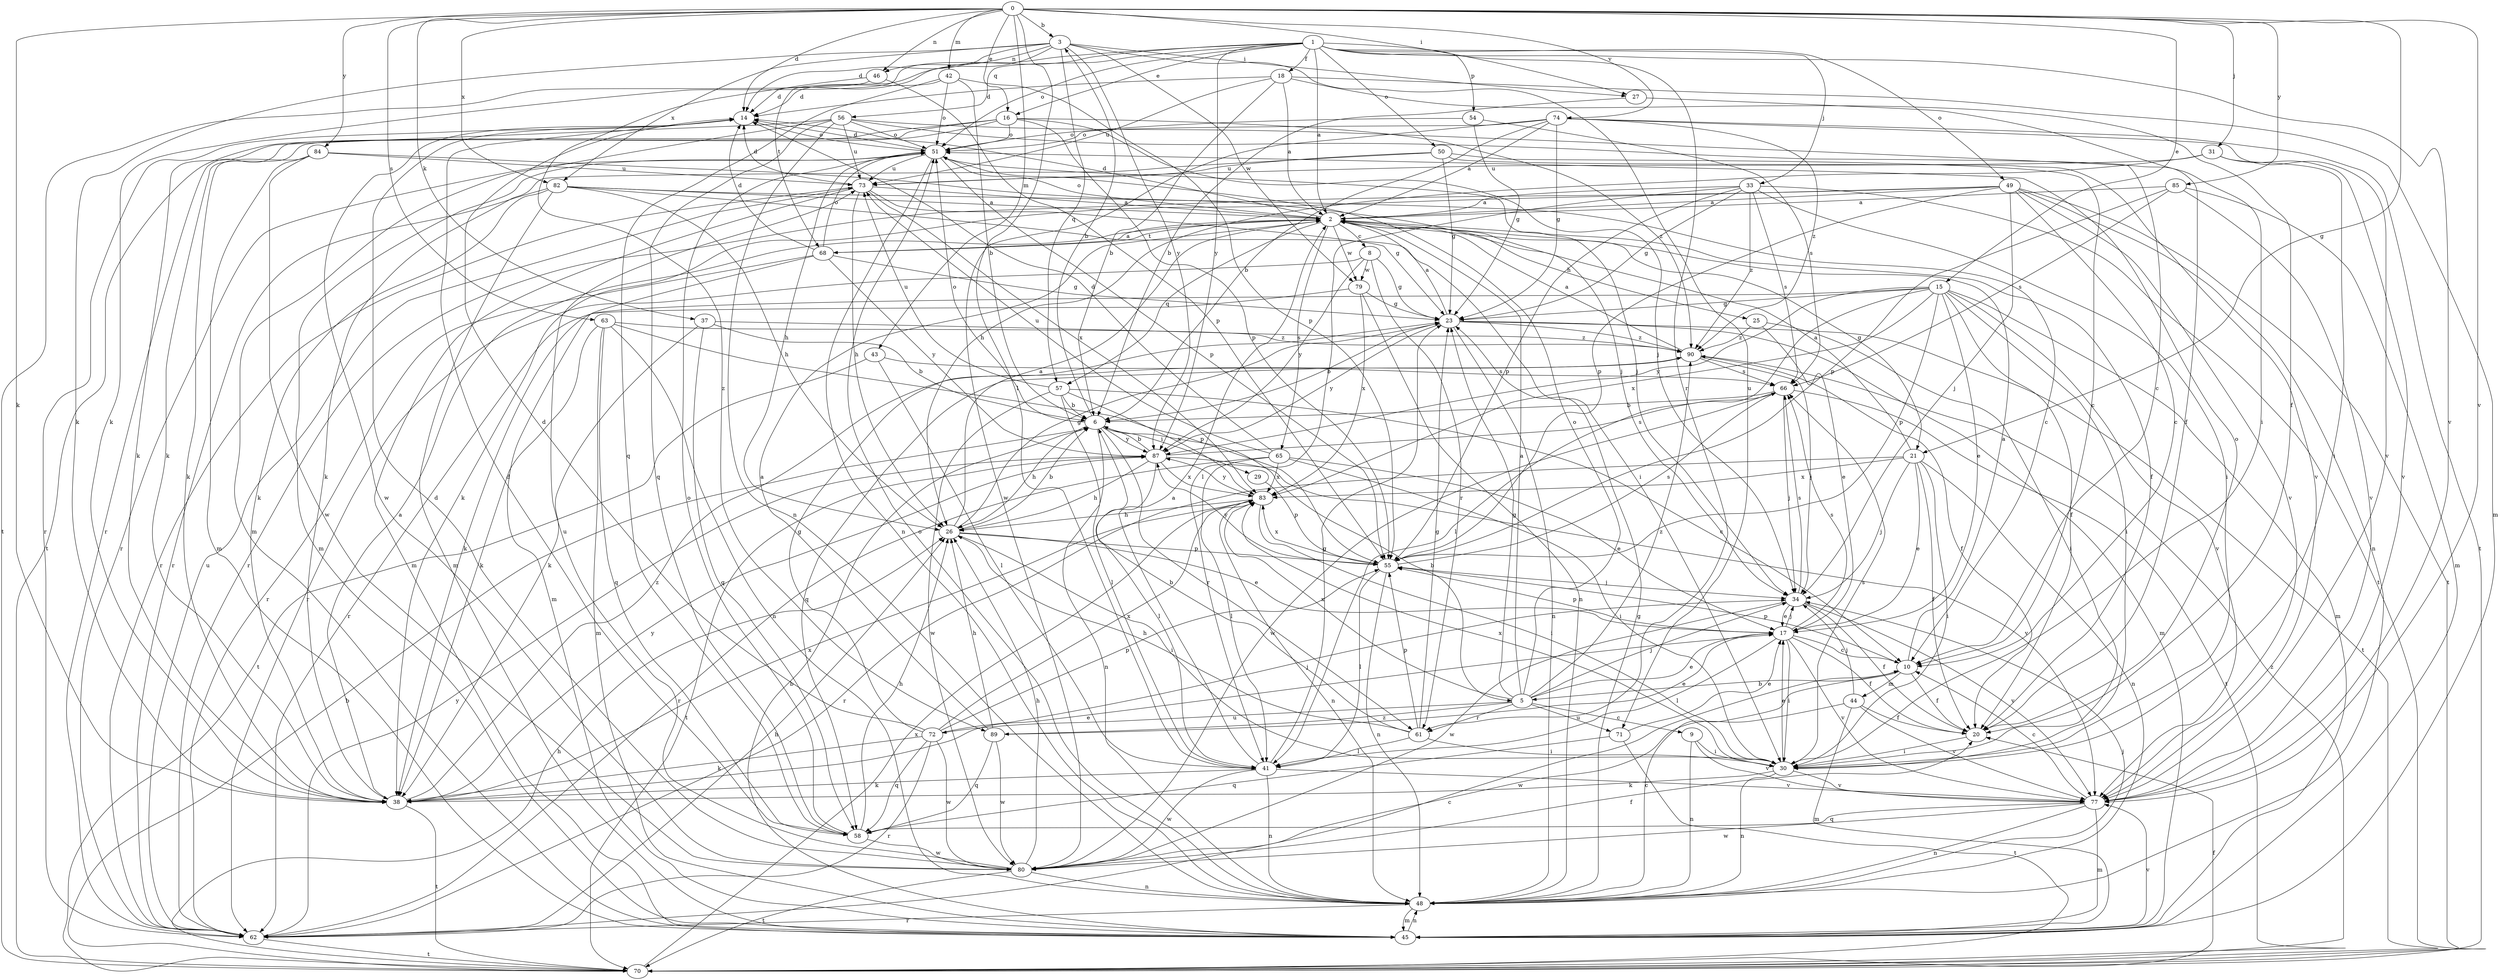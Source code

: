 strict digraph  {
0;
1;
2;
3;
5;
6;
8;
9;
10;
14;
15;
16;
17;
18;
20;
21;
23;
25;
26;
27;
29;
30;
31;
33;
34;
37;
38;
41;
42;
43;
44;
45;
46;
48;
49;
50;
51;
54;
55;
56;
57;
58;
61;
62;
63;
65;
66;
68;
70;
71;
72;
73;
74;
77;
79;
80;
82;
83;
84;
85;
87;
89;
90;
0 -> 3  [label=b];
0 -> 14  [label=d];
0 -> 15  [label=e];
0 -> 16  [label=e];
0 -> 21  [label=g];
0 -> 27  [label=i];
0 -> 31  [label=j];
0 -> 37  [label=k];
0 -> 38  [label=k];
0 -> 41  [label=l];
0 -> 42  [label=m];
0 -> 43  [label=m];
0 -> 46  [label=n];
0 -> 63  [label=s];
0 -> 74  [label=v];
0 -> 77  [label=v];
0 -> 82  [label=x];
0 -> 84  [label=y];
0 -> 85  [label=y];
1 -> 2  [label=a];
1 -> 16  [label=e];
1 -> 18  [label=f];
1 -> 33  [label=j];
1 -> 38  [label=k];
1 -> 49  [label=o];
1 -> 50  [label=o];
1 -> 51  [label=o];
1 -> 54  [label=p];
1 -> 56  [label=q];
1 -> 61  [label=r];
1 -> 77  [label=v];
1 -> 87  [label=y];
1 -> 89  [label=z];
2 -> 8  [label=c];
2 -> 14  [label=d];
2 -> 20  [label=f];
2 -> 21  [label=g];
2 -> 25  [label=h];
2 -> 51  [label=o];
2 -> 57  [label=q];
2 -> 65  [label=s];
2 -> 68  [label=t];
2 -> 79  [label=w];
3 -> 14  [label=d];
3 -> 27  [label=i];
3 -> 38  [label=k];
3 -> 46  [label=n];
3 -> 57  [label=q];
3 -> 68  [label=t];
3 -> 71  [label=u];
3 -> 79  [label=w];
3 -> 82  [label=x];
3 -> 87  [label=y];
5 -> 2  [label=a];
5 -> 9  [label=c];
5 -> 17  [label=e];
5 -> 23  [label=g];
5 -> 34  [label=j];
5 -> 51  [label=o];
5 -> 61  [label=r];
5 -> 71  [label=u];
5 -> 72  [label=u];
5 -> 83  [label=x];
5 -> 89  [label=z];
5 -> 90  [label=z];
6 -> 3  [label=b];
6 -> 5  [label=b];
6 -> 26  [label=h];
6 -> 29  [label=i];
6 -> 48  [label=n];
6 -> 51  [label=o];
6 -> 61  [label=r];
6 -> 87  [label=y];
8 -> 23  [label=g];
8 -> 61  [label=r];
8 -> 62  [label=r];
8 -> 79  [label=w];
8 -> 87  [label=y];
9 -> 30  [label=i];
9 -> 48  [label=n];
9 -> 77  [label=v];
10 -> 2  [label=a];
10 -> 5  [label=b];
10 -> 20  [label=f];
10 -> 44  [label=m];
10 -> 55  [label=p];
14 -> 51  [label=o];
14 -> 62  [label=r];
14 -> 80  [label=w];
15 -> 17  [label=e];
15 -> 20  [label=f];
15 -> 23  [label=g];
15 -> 30  [label=i];
15 -> 41  [label=l];
15 -> 45  [label=m];
15 -> 55  [label=p];
15 -> 62  [label=r];
15 -> 77  [label=v];
15 -> 83  [label=x];
15 -> 87  [label=y];
16 -> 34  [label=j];
16 -> 38  [label=k];
16 -> 51  [label=o];
16 -> 55  [label=p];
16 -> 62  [label=r];
16 -> 70  [label=t];
16 -> 90  [label=z];
17 -> 10  [label=c];
17 -> 20  [label=f];
17 -> 30  [label=i];
17 -> 34  [label=j];
17 -> 41  [label=l];
17 -> 55  [label=p];
17 -> 66  [label=s];
17 -> 77  [label=v];
18 -> 2  [label=a];
18 -> 6  [label=b];
18 -> 14  [label=d];
18 -> 20  [label=f];
18 -> 45  [label=m];
18 -> 73  [label=u];
20 -> 30  [label=i];
20 -> 51  [label=o];
21 -> 2  [label=a];
21 -> 17  [label=e];
21 -> 20  [label=f];
21 -> 30  [label=i];
21 -> 34  [label=j];
21 -> 48  [label=n];
21 -> 62  [label=r];
21 -> 83  [label=x];
23 -> 2  [label=a];
23 -> 6  [label=b];
23 -> 45  [label=m];
23 -> 48  [label=n];
23 -> 70  [label=t];
23 -> 87  [label=y];
23 -> 90  [label=z];
25 -> 17  [label=e];
25 -> 30  [label=i];
25 -> 90  [label=z];
26 -> 2  [label=a];
26 -> 6  [label=b];
26 -> 17  [label=e];
26 -> 23  [label=g];
26 -> 30  [label=i];
26 -> 55  [label=p];
27 -> 6  [label=b];
27 -> 30  [label=i];
29 -> 55  [label=p];
30 -> 17  [label=e];
30 -> 38  [label=k];
30 -> 48  [label=n];
30 -> 66  [label=s];
30 -> 77  [label=v];
30 -> 83  [label=x];
31 -> 26  [label=h];
31 -> 30  [label=i];
31 -> 73  [label=u];
31 -> 77  [label=v];
33 -> 2  [label=a];
33 -> 23  [label=g];
33 -> 30  [label=i];
33 -> 41  [label=l];
33 -> 55  [label=p];
33 -> 66  [label=s];
33 -> 70  [label=t];
33 -> 90  [label=z];
34 -> 17  [label=e];
34 -> 20  [label=f];
34 -> 66  [label=s];
34 -> 77  [label=v];
34 -> 80  [label=w];
37 -> 6  [label=b];
37 -> 38  [label=k];
37 -> 58  [label=q];
37 -> 90  [label=z];
38 -> 2  [label=a];
38 -> 17  [label=e];
38 -> 70  [label=t];
38 -> 83  [label=x];
38 -> 87  [label=y];
38 -> 90  [label=z];
41 -> 2  [label=a];
41 -> 23  [label=g];
41 -> 38  [label=k];
41 -> 48  [label=n];
41 -> 77  [label=v];
41 -> 80  [label=w];
42 -> 6  [label=b];
42 -> 14  [label=d];
42 -> 51  [label=o];
42 -> 55  [label=p];
42 -> 58  [label=q];
43 -> 41  [label=l];
43 -> 66  [label=s];
43 -> 70  [label=t];
44 -> 20  [label=f];
44 -> 34  [label=j];
44 -> 45  [label=m];
44 -> 77  [label=v];
44 -> 80  [label=w];
45 -> 6  [label=b];
45 -> 48  [label=n];
45 -> 77  [label=v];
46 -> 14  [label=d];
46 -> 55  [label=p];
46 -> 70  [label=t];
48 -> 10  [label=c];
48 -> 23  [label=g];
48 -> 34  [label=j];
48 -> 45  [label=m];
48 -> 51  [label=o];
48 -> 62  [label=r];
49 -> 2  [label=a];
49 -> 10  [label=c];
49 -> 34  [label=j];
49 -> 38  [label=k];
49 -> 48  [label=n];
49 -> 55  [label=p];
49 -> 62  [label=r];
49 -> 70  [label=t];
49 -> 77  [label=v];
50 -> 10  [label=c];
50 -> 23  [label=g];
50 -> 38  [label=k];
50 -> 73  [label=u];
50 -> 77  [label=v];
51 -> 14  [label=d];
51 -> 26  [label=h];
51 -> 34  [label=j];
51 -> 45  [label=m];
51 -> 48  [label=n];
51 -> 55  [label=p];
51 -> 62  [label=r];
51 -> 73  [label=u];
54 -> 23  [label=g];
54 -> 51  [label=o];
54 -> 66  [label=s];
55 -> 34  [label=j];
55 -> 41  [label=l];
55 -> 48  [label=n];
55 -> 66  [label=s];
55 -> 83  [label=x];
55 -> 87  [label=y];
56 -> 10  [label=c];
56 -> 20  [label=f];
56 -> 38  [label=k];
56 -> 45  [label=m];
56 -> 48  [label=n];
56 -> 51  [label=o];
56 -> 58  [label=q];
56 -> 73  [label=u];
57 -> 6  [label=b];
57 -> 10  [label=c];
57 -> 41  [label=l];
57 -> 73  [label=u];
57 -> 80  [label=w];
57 -> 83  [label=x];
58 -> 14  [label=d];
58 -> 26  [label=h];
58 -> 51  [label=o];
58 -> 80  [label=w];
61 -> 6  [label=b];
61 -> 23  [label=g];
61 -> 26  [label=h];
61 -> 30  [label=i];
61 -> 41  [label=l];
61 -> 55  [label=p];
62 -> 10  [label=c];
62 -> 26  [label=h];
62 -> 70  [label=t];
62 -> 73  [label=u];
62 -> 87  [label=y];
63 -> 38  [label=k];
63 -> 45  [label=m];
63 -> 48  [label=n];
63 -> 55  [label=p];
63 -> 58  [label=q];
63 -> 90  [label=z];
65 -> 14  [label=d];
65 -> 17  [label=e];
65 -> 30  [label=i];
65 -> 41  [label=l];
65 -> 62  [label=r];
65 -> 73  [label=u];
65 -> 83  [label=x];
66 -> 6  [label=b];
66 -> 34  [label=j];
66 -> 70  [label=t];
66 -> 80  [label=w];
68 -> 2  [label=a];
68 -> 14  [label=d];
68 -> 23  [label=g];
68 -> 45  [label=m];
68 -> 51  [label=o];
68 -> 62  [label=r];
68 -> 87  [label=y];
70 -> 6  [label=b];
70 -> 20  [label=f];
70 -> 26  [label=h];
70 -> 83  [label=x];
70 -> 90  [label=z];
71 -> 17  [label=e];
71 -> 58  [label=q];
71 -> 70  [label=t];
72 -> 14  [label=d];
72 -> 23  [label=g];
72 -> 34  [label=j];
72 -> 38  [label=k];
72 -> 55  [label=p];
72 -> 58  [label=q];
72 -> 62  [label=r];
72 -> 80  [label=w];
72 -> 83  [label=x];
73 -> 2  [label=a];
73 -> 14  [label=d];
73 -> 23  [label=g];
73 -> 26  [label=h];
73 -> 45  [label=m];
73 -> 62  [label=r];
73 -> 83  [label=x];
74 -> 2  [label=a];
74 -> 6  [label=b];
74 -> 23  [label=g];
74 -> 51  [label=o];
74 -> 70  [label=t];
74 -> 77  [label=v];
74 -> 80  [label=w];
74 -> 90  [label=z];
77 -> 10  [label=c];
77 -> 45  [label=m];
77 -> 48  [label=n];
77 -> 58  [label=q];
77 -> 80  [label=w];
79 -> 23  [label=g];
79 -> 38  [label=k];
79 -> 48  [label=n];
79 -> 83  [label=x];
80 -> 14  [label=d];
80 -> 20  [label=f];
80 -> 26  [label=h];
80 -> 48  [label=n];
80 -> 70  [label=t];
80 -> 73  [label=u];
82 -> 2  [label=a];
82 -> 10  [label=c];
82 -> 26  [label=h];
82 -> 30  [label=i];
82 -> 38  [label=k];
82 -> 45  [label=m];
82 -> 62  [label=r];
83 -> 26  [label=h];
83 -> 30  [label=i];
83 -> 48  [label=n];
83 -> 87  [label=y];
84 -> 34  [label=j];
84 -> 38  [label=k];
84 -> 45  [label=m];
84 -> 73  [label=u];
84 -> 80  [label=w];
85 -> 2  [label=a];
85 -> 45  [label=m];
85 -> 55  [label=p];
85 -> 66  [label=s];
85 -> 77  [label=v];
87 -> 6  [label=b];
87 -> 26  [label=h];
87 -> 41  [label=l];
87 -> 66  [label=s];
87 -> 70  [label=t];
87 -> 77  [label=v];
87 -> 83  [label=x];
89 -> 2  [label=a];
89 -> 17  [label=e];
89 -> 26  [label=h];
89 -> 58  [label=q];
89 -> 80  [label=w];
90 -> 2  [label=a];
90 -> 20  [label=f];
90 -> 34  [label=j];
90 -> 58  [label=q];
90 -> 66  [label=s];
}
